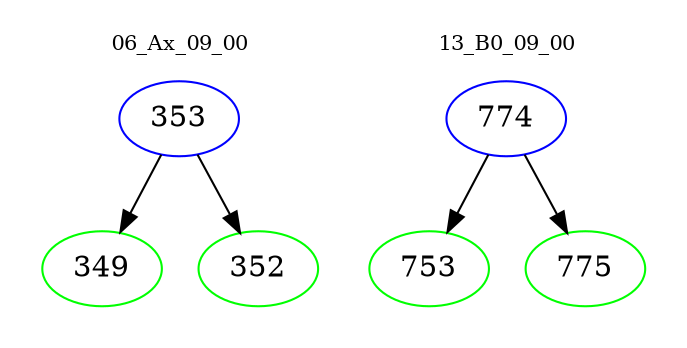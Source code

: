 digraph{
subgraph cluster_0 {
color = white
label = "06_Ax_09_00";
fontsize=10;
T0_353 [label="353", color="blue"]
T0_353 -> T0_349 [color="black"]
T0_349 [label="349", color="green"]
T0_353 -> T0_352 [color="black"]
T0_352 [label="352", color="green"]
}
subgraph cluster_1 {
color = white
label = "13_B0_09_00";
fontsize=10;
T1_774 [label="774", color="blue"]
T1_774 -> T1_753 [color="black"]
T1_753 [label="753", color="green"]
T1_774 -> T1_775 [color="black"]
T1_775 [label="775", color="green"]
}
}
